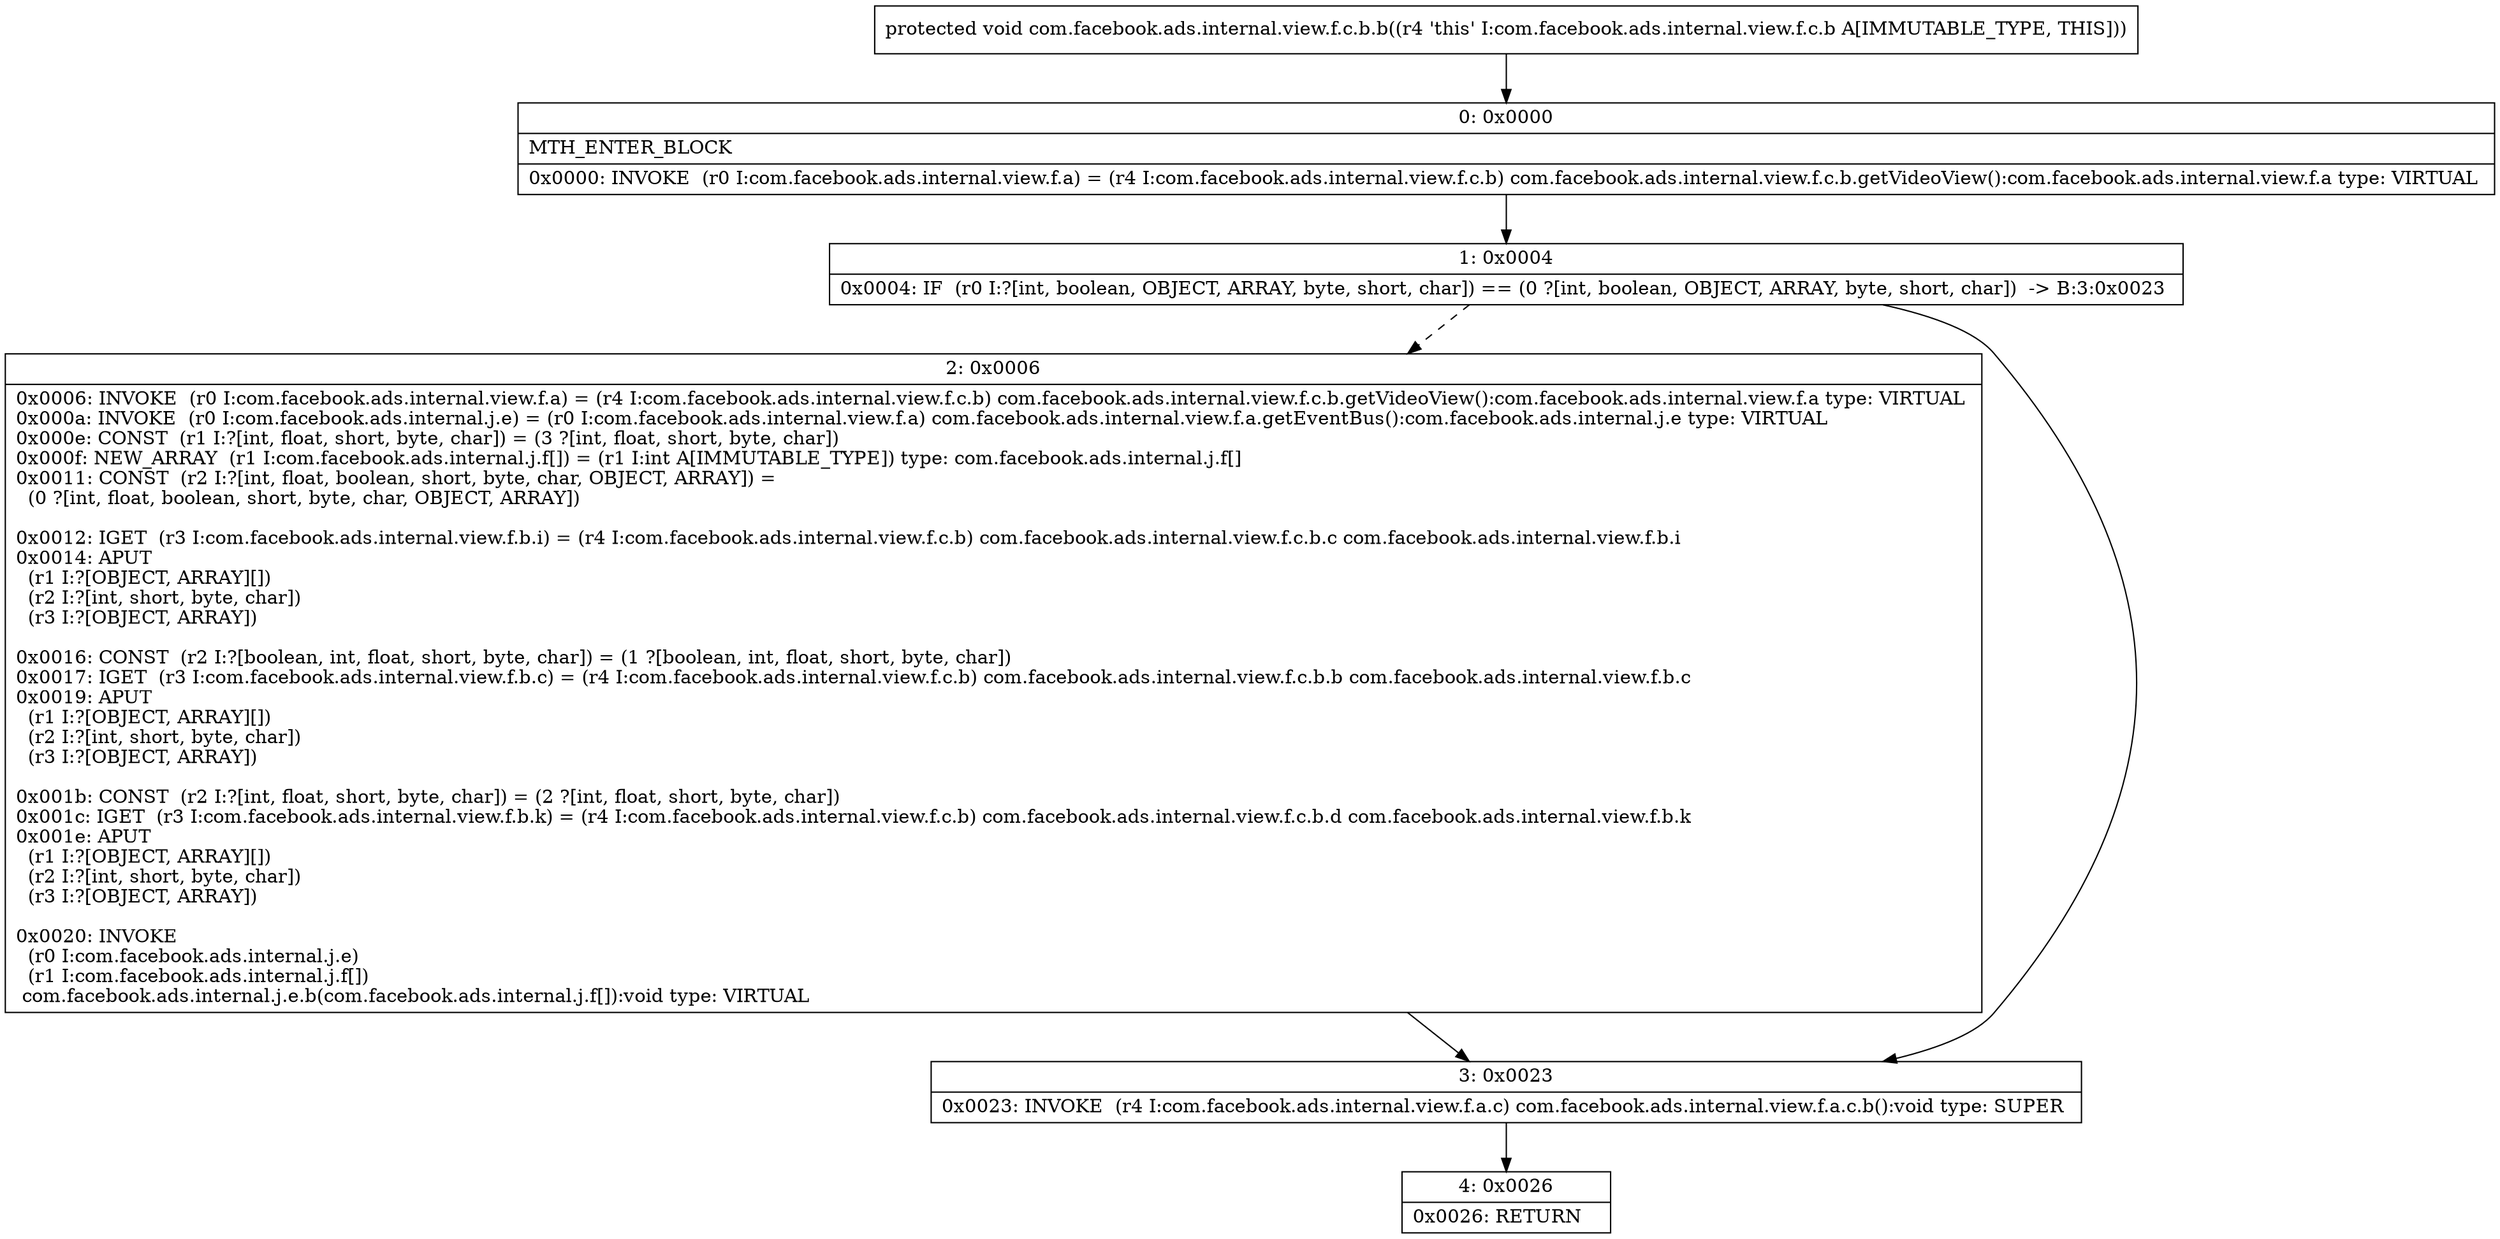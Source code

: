 digraph "CFG forcom.facebook.ads.internal.view.f.c.b.b()V" {
Node_0 [shape=record,label="{0\:\ 0x0000|MTH_ENTER_BLOCK\l|0x0000: INVOKE  (r0 I:com.facebook.ads.internal.view.f.a) = (r4 I:com.facebook.ads.internal.view.f.c.b) com.facebook.ads.internal.view.f.c.b.getVideoView():com.facebook.ads.internal.view.f.a type: VIRTUAL \l}"];
Node_1 [shape=record,label="{1\:\ 0x0004|0x0004: IF  (r0 I:?[int, boolean, OBJECT, ARRAY, byte, short, char]) == (0 ?[int, boolean, OBJECT, ARRAY, byte, short, char])  \-\> B:3:0x0023 \l}"];
Node_2 [shape=record,label="{2\:\ 0x0006|0x0006: INVOKE  (r0 I:com.facebook.ads.internal.view.f.a) = (r4 I:com.facebook.ads.internal.view.f.c.b) com.facebook.ads.internal.view.f.c.b.getVideoView():com.facebook.ads.internal.view.f.a type: VIRTUAL \l0x000a: INVOKE  (r0 I:com.facebook.ads.internal.j.e) = (r0 I:com.facebook.ads.internal.view.f.a) com.facebook.ads.internal.view.f.a.getEventBus():com.facebook.ads.internal.j.e type: VIRTUAL \l0x000e: CONST  (r1 I:?[int, float, short, byte, char]) = (3 ?[int, float, short, byte, char]) \l0x000f: NEW_ARRAY  (r1 I:com.facebook.ads.internal.j.f[]) = (r1 I:int A[IMMUTABLE_TYPE]) type: com.facebook.ads.internal.j.f[] \l0x0011: CONST  (r2 I:?[int, float, boolean, short, byte, char, OBJECT, ARRAY]) = \l  (0 ?[int, float, boolean, short, byte, char, OBJECT, ARRAY])\l \l0x0012: IGET  (r3 I:com.facebook.ads.internal.view.f.b.i) = (r4 I:com.facebook.ads.internal.view.f.c.b) com.facebook.ads.internal.view.f.c.b.c com.facebook.ads.internal.view.f.b.i \l0x0014: APUT  \l  (r1 I:?[OBJECT, ARRAY][])\l  (r2 I:?[int, short, byte, char])\l  (r3 I:?[OBJECT, ARRAY])\l \l0x0016: CONST  (r2 I:?[boolean, int, float, short, byte, char]) = (1 ?[boolean, int, float, short, byte, char]) \l0x0017: IGET  (r3 I:com.facebook.ads.internal.view.f.b.c) = (r4 I:com.facebook.ads.internal.view.f.c.b) com.facebook.ads.internal.view.f.c.b.b com.facebook.ads.internal.view.f.b.c \l0x0019: APUT  \l  (r1 I:?[OBJECT, ARRAY][])\l  (r2 I:?[int, short, byte, char])\l  (r3 I:?[OBJECT, ARRAY])\l \l0x001b: CONST  (r2 I:?[int, float, short, byte, char]) = (2 ?[int, float, short, byte, char]) \l0x001c: IGET  (r3 I:com.facebook.ads.internal.view.f.b.k) = (r4 I:com.facebook.ads.internal.view.f.c.b) com.facebook.ads.internal.view.f.c.b.d com.facebook.ads.internal.view.f.b.k \l0x001e: APUT  \l  (r1 I:?[OBJECT, ARRAY][])\l  (r2 I:?[int, short, byte, char])\l  (r3 I:?[OBJECT, ARRAY])\l \l0x0020: INVOKE  \l  (r0 I:com.facebook.ads.internal.j.e)\l  (r1 I:com.facebook.ads.internal.j.f[])\l com.facebook.ads.internal.j.e.b(com.facebook.ads.internal.j.f[]):void type: VIRTUAL \l}"];
Node_3 [shape=record,label="{3\:\ 0x0023|0x0023: INVOKE  (r4 I:com.facebook.ads.internal.view.f.a.c) com.facebook.ads.internal.view.f.a.c.b():void type: SUPER \l}"];
Node_4 [shape=record,label="{4\:\ 0x0026|0x0026: RETURN   \l}"];
MethodNode[shape=record,label="{protected void com.facebook.ads.internal.view.f.c.b.b((r4 'this' I:com.facebook.ads.internal.view.f.c.b A[IMMUTABLE_TYPE, THIS])) }"];
MethodNode -> Node_0;
Node_0 -> Node_1;
Node_1 -> Node_2[style=dashed];
Node_1 -> Node_3;
Node_2 -> Node_3;
Node_3 -> Node_4;
}

